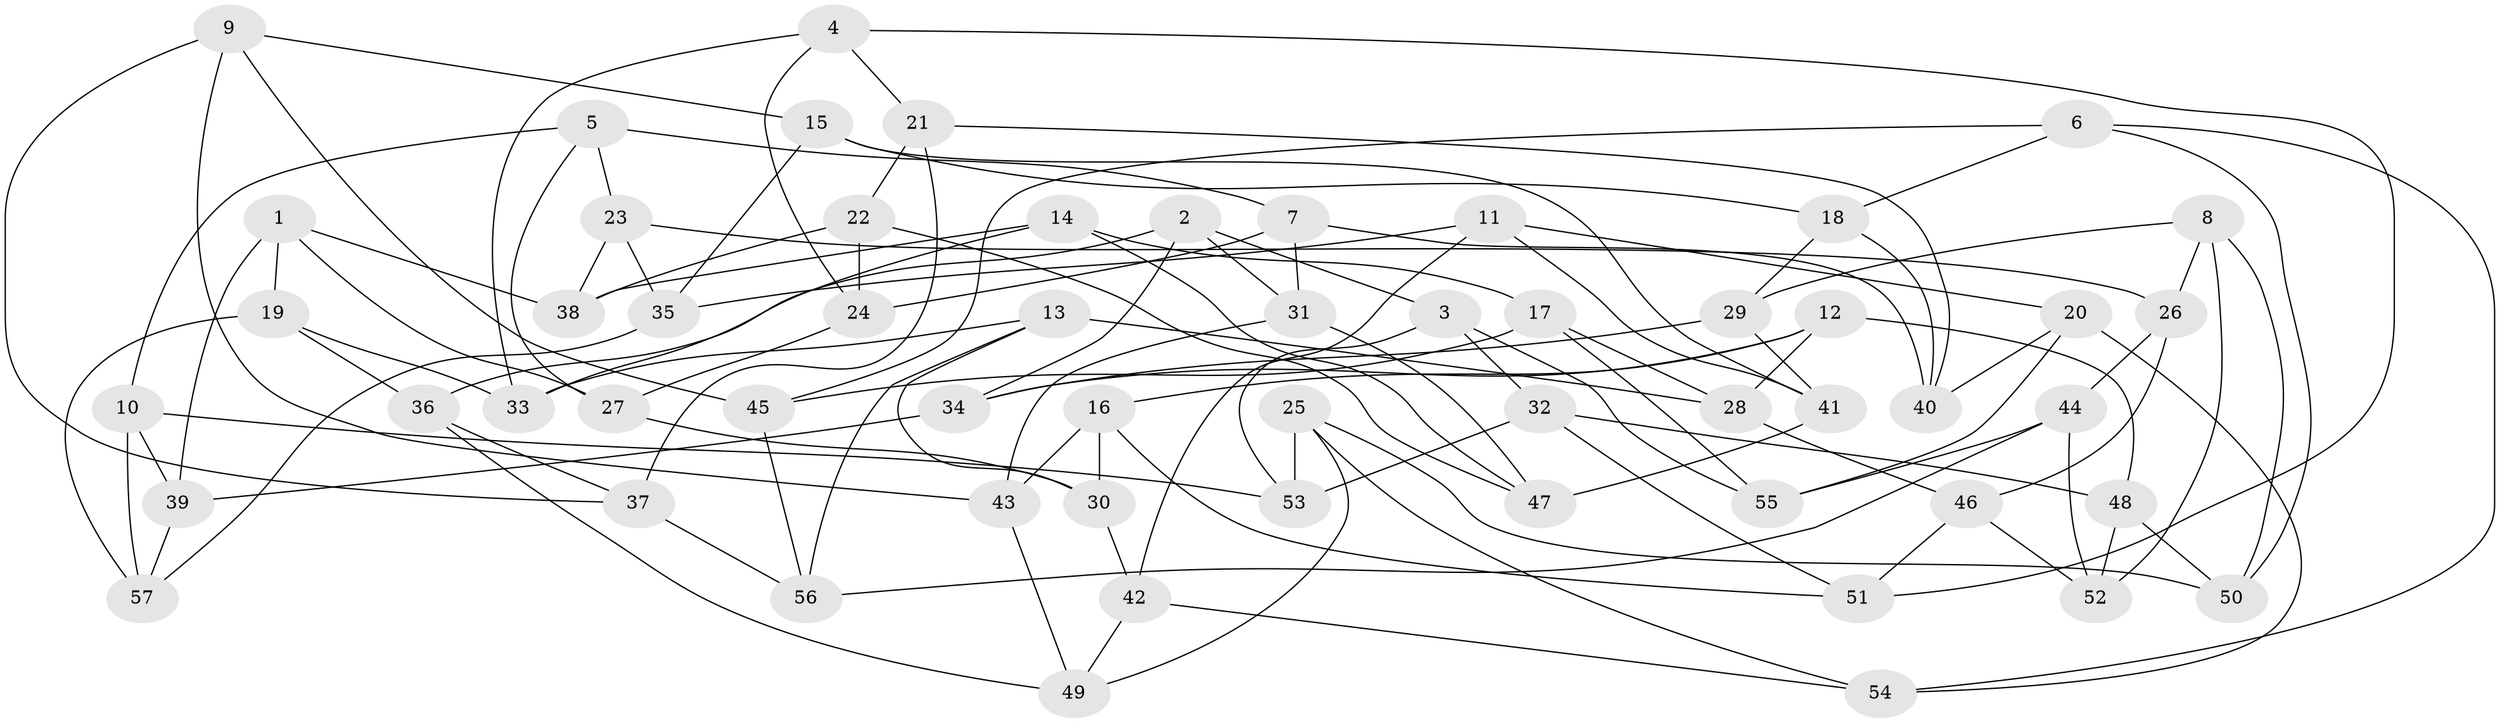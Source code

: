 // Generated by graph-tools (version 1.1) at 2025/26/03/09/25 03:26:57]
// undirected, 57 vertices, 114 edges
graph export_dot {
graph [start="1"]
  node [color=gray90,style=filled];
  1;
  2;
  3;
  4;
  5;
  6;
  7;
  8;
  9;
  10;
  11;
  12;
  13;
  14;
  15;
  16;
  17;
  18;
  19;
  20;
  21;
  22;
  23;
  24;
  25;
  26;
  27;
  28;
  29;
  30;
  31;
  32;
  33;
  34;
  35;
  36;
  37;
  38;
  39;
  40;
  41;
  42;
  43;
  44;
  45;
  46;
  47;
  48;
  49;
  50;
  51;
  52;
  53;
  54;
  55;
  56;
  57;
  1 -- 39;
  1 -- 19;
  1 -- 38;
  1 -- 27;
  2 -- 34;
  2 -- 3;
  2 -- 31;
  2 -- 36;
  3 -- 32;
  3 -- 55;
  3 -- 53;
  4 -- 21;
  4 -- 33;
  4 -- 24;
  4 -- 51;
  5 -- 23;
  5 -- 7;
  5 -- 27;
  5 -- 10;
  6 -- 18;
  6 -- 50;
  6 -- 45;
  6 -- 54;
  7 -- 24;
  7 -- 40;
  7 -- 31;
  8 -- 29;
  8 -- 52;
  8 -- 50;
  8 -- 26;
  9 -- 43;
  9 -- 45;
  9 -- 15;
  9 -- 37;
  10 -- 39;
  10 -- 57;
  10 -- 53;
  11 -- 42;
  11 -- 20;
  11 -- 35;
  11 -- 41;
  12 -- 48;
  12 -- 34;
  12 -- 28;
  12 -- 16;
  13 -- 56;
  13 -- 30;
  13 -- 28;
  13 -- 33;
  14 -- 47;
  14 -- 33;
  14 -- 38;
  14 -- 17;
  15 -- 41;
  15 -- 35;
  15 -- 18;
  16 -- 30;
  16 -- 43;
  16 -- 51;
  17 -- 45;
  17 -- 28;
  17 -- 55;
  18 -- 29;
  18 -- 40;
  19 -- 36;
  19 -- 57;
  19 -- 33;
  20 -- 54;
  20 -- 55;
  20 -- 40;
  21 -- 22;
  21 -- 37;
  21 -- 40;
  22 -- 38;
  22 -- 47;
  22 -- 24;
  23 -- 38;
  23 -- 35;
  23 -- 26;
  24 -- 27;
  25 -- 53;
  25 -- 50;
  25 -- 54;
  25 -- 49;
  26 -- 44;
  26 -- 46;
  27 -- 30;
  28 -- 46;
  29 -- 34;
  29 -- 41;
  30 -- 42;
  31 -- 47;
  31 -- 43;
  32 -- 48;
  32 -- 53;
  32 -- 51;
  34 -- 39;
  35 -- 57;
  36 -- 49;
  36 -- 37;
  37 -- 56;
  39 -- 57;
  41 -- 47;
  42 -- 49;
  42 -- 54;
  43 -- 49;
  44 -- 52;
  44 -- 56;
  44 -- 55;
  45 -- 56;
  46 -- 51;
  46 -- 52;
  48 -- 52;
  48 -- 50;
}
